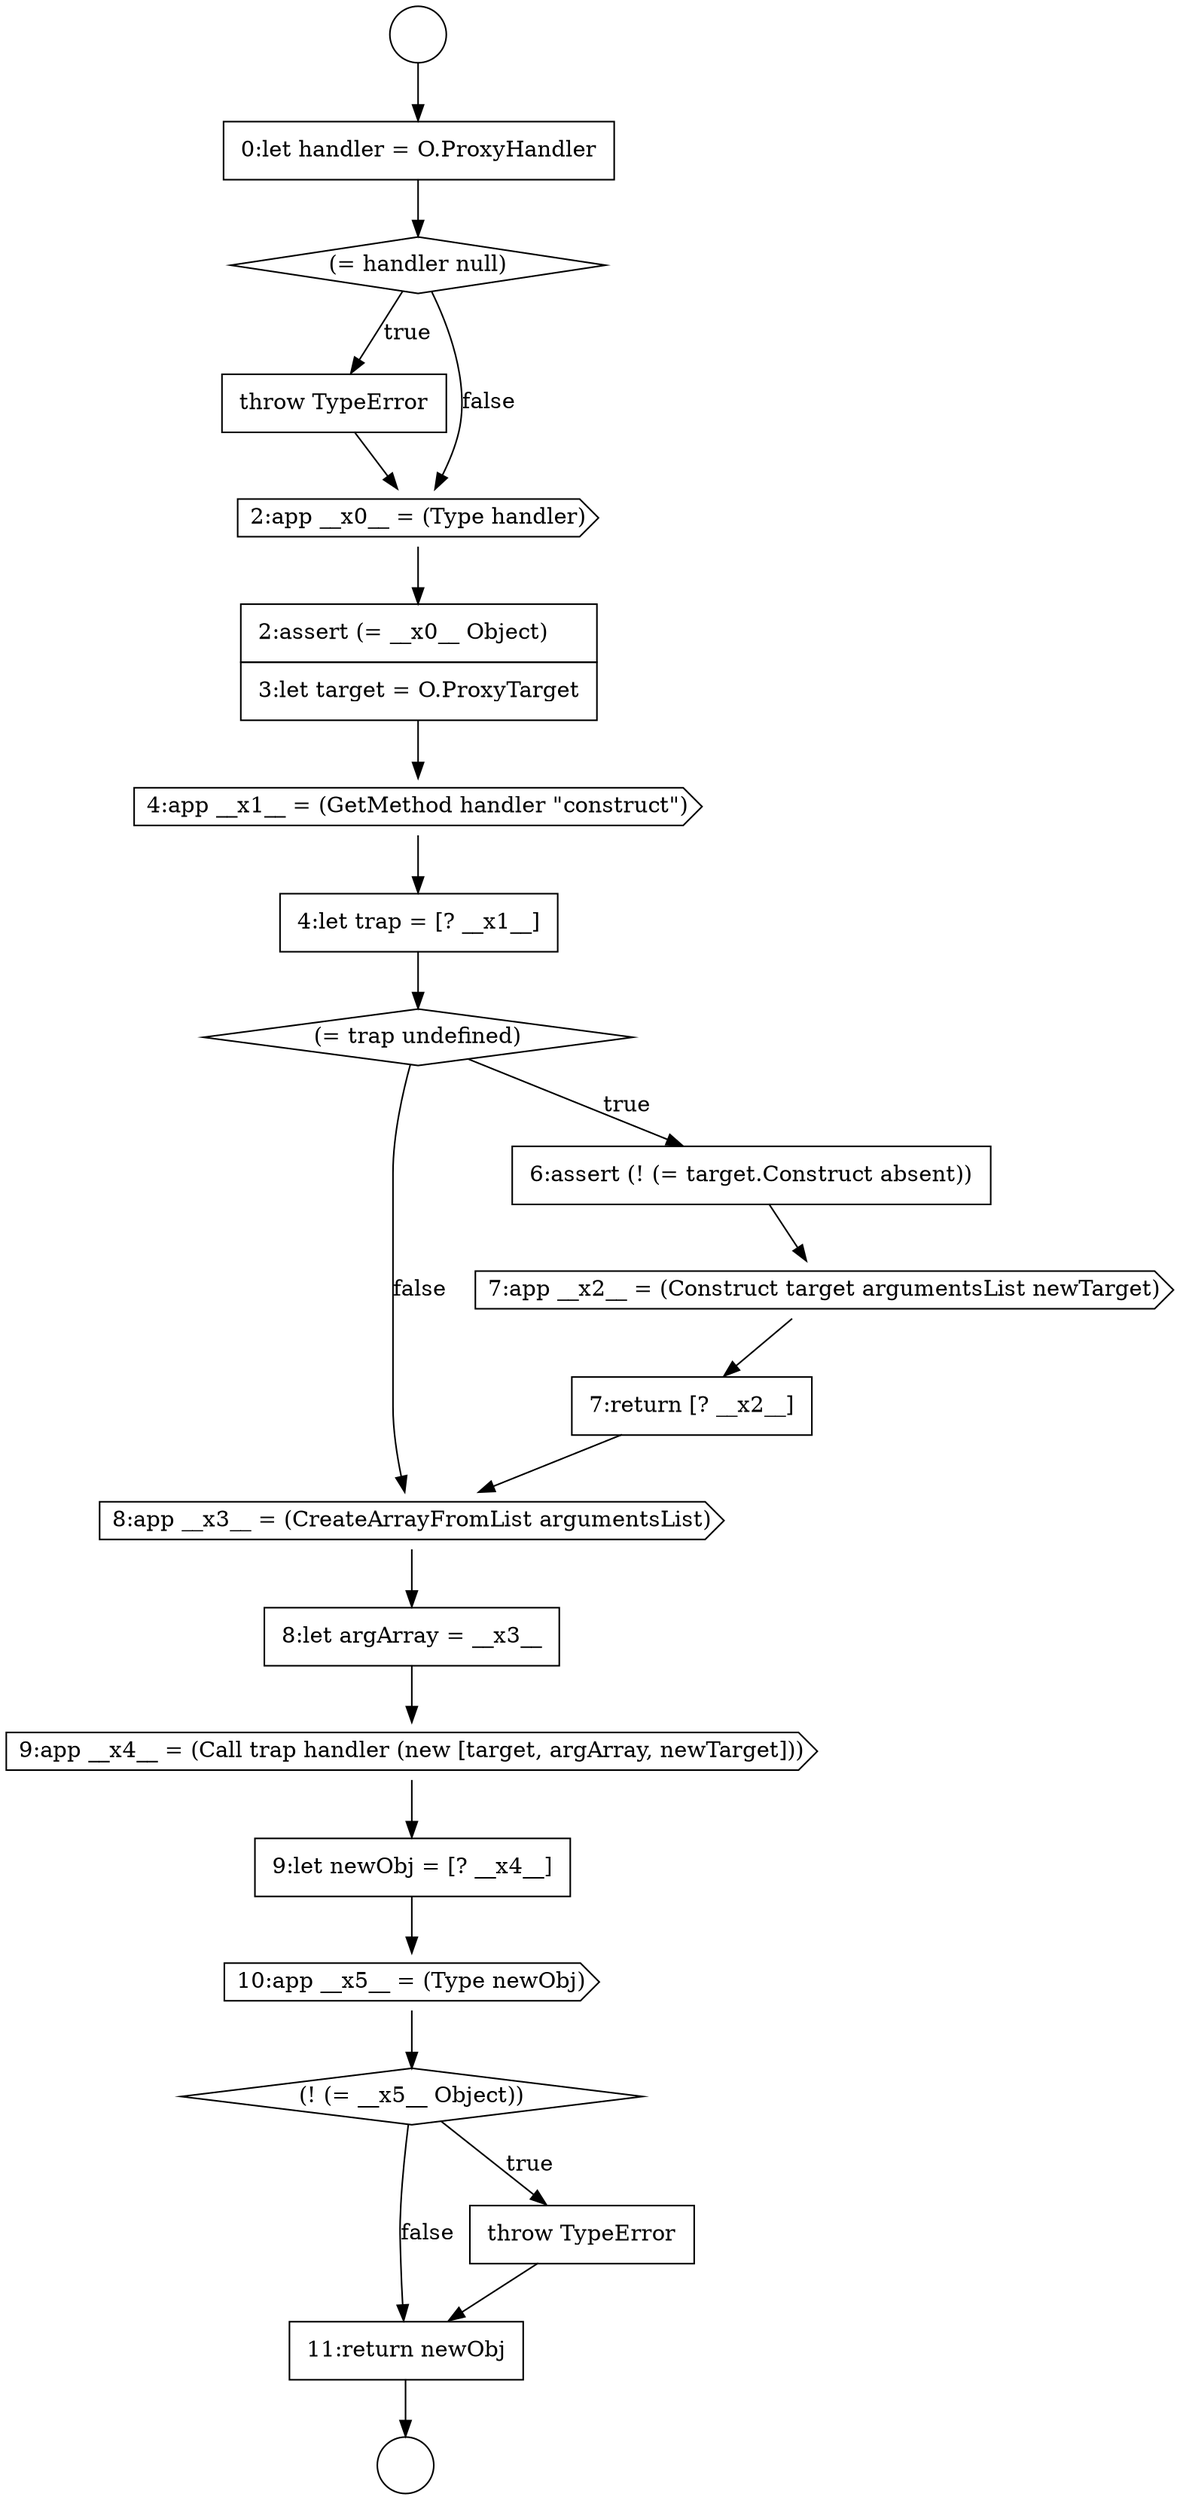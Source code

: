 digraph {
  node3008 [shape=none, margin=0, label=<<font color="black">
    <table border="0" cellborder="1" cellspacing="0" cellpadding="10">
      <tr><td align="left">11:return newObj</td></tr>
    </table>
  </font>> color="black" fillcolor="white" style=filled]
  node3004 [shape=none, margin=0, label=<<font color="black">
    <table border="0" cellborder="1" cellspacing="0" cellpadding="10">
      <tr><td align="left">9:let newObj = [? __x4__]</td></tr>
    </table>
  </font>> color="black" fillcolor="white" style=filled]
  node2989 [shape=circle label=" " color="black" fillcolor="white" style=filled]
  node2996 [shape=none, margin=0, label=<<font color="black">
    <table border="0" cellborder="1" cellspacing="0" cellpadding="10">
      <tr><td align="left">4:let trap = [? __x1__]</td></tr>
    </table>
  </font>> color="black" fillcolor="white" style=filled]
  node3000 [shape=none, margin=0, label=<<font color="black">
    <table border="0" cellborder="1" cellspacing="0" cellpadding="10">
      <tr><td align="left">7:return [? __x2__]</td></tr>
    </table>
  </font>> color="black" fillcolor="white" style=filled]
  node3005 [shape=cds, label=<<font color="black">10:app __x5__ = (Type newObj)</font>> color="black" fillcolor="white" style=filled]
  node2995 [shape=cds, label=<<font color="black">4:app __x1__ = (GetMethod handler &quot;construct&quot;)</font>> color="black" fillcolor="white" style=filled]
  node2991 [shape=diamond, label=<<font color="black">(= handler null)</font>> color="black" fillcolor="white" style=filled]
  node3002 [shape=none, margin=0, label=<<font color="black">
    <table border="0" cellborder="1" cellspacing="0" cellpadding="10">
      <tr><td align="left">8:let argArray = __x3__</td></tr>
    </table>
  </font>> color="black" fillcolor="white" style=filled]
  node3006 [shape=diamond, label=<<font color="black">(! (= __x5__ Object))</font>> color="black" fillcolor="white" style=filled]
  node2999 [shape=cds, label=<<font color="black">7:app __x2__ = (Construct target argumentsList newTarget)</font>> color="black" fillcolor="white" style=filled]
  node2994 [shape=none, margin=0, label=<<font color="black">
    <table border="0" cellborder="1" cellspacing="0" cellpadding="10">
      <tr><td align="left">2:assert (= __x0__ Object)</td></tr>
      <tr><td align="left">3:let target = O.ProxyTarget</td></tr>
    </table>
  </font>> color="black" fillcolor="white" style=filled]
  node2997 [shape=diamond, label=<<font color="black">(= trap undefined)</font>> color="black" fillcolor="white" style=filled]
  node2990 [shape=none, margin=0, label=<<font color="black">
    <table border="0" cellborder="1" cellspacing="0" cellpadding="10">
      <tr><td align="left">0:let handler = O.ProxyHandler</td></tr>
    </table>
  </font>> color="black" fillcolor="white" style=filled]
  node3001 [shape=cds, label=<<font color="black">8:app __x3__ = (CreateArrayFromList argumentsList)</font>> color="black" fillcolor="white" style=filled]
  node2992 [shape=none, margin=0, label=<<font color="black">
    <table border="0" cellborder="1" cellspacing="0" cellpadding="10">
      <tr><td align="left">throw TypeError</td></tr>
    </table>
  </font>> color="black" fillcolor="white" style=filled]
  node3007 [shape=none, margin=0, label=<<font color="black">
    <table border="0" cellborder="1" cellspacing="0" cellpadding="10">
      <tr><td align="left">throw TypeError</td></tr>
    </table>
  </font>> color="black" fillcolor="white" style=filled]
  node2988 [shape=circle label=" " color="black" fillcolor="white" style=filled]
  node3003 [shape=cds, label=<<font color="black">9:app __x4__ = (Call trap handler (new [target, argArray, newTarget]))</font>> color="black" fillcolor="white" style=filled]
  node2998 [shape=none, margin=0, label=<<font color="black">
    <table border="0" cellborder="1" cellspacing="0" cellpadding="10">
      <tr><td align="left">6:assert (! (= target.Construct absent))</td></tr>
    </table>
  </font>> color="black" fillcolor="white" style=filled]
  node2993 [shape=cds, label=<<font color="black">2:app __x0__ = (Type handler)</font>> color="black" fillcolor="white" style=filled]
  node2995 -> node2996 [ color="black"]
  node2998 -> node2999 [ color="black"]
  node3006 -> node3007 [label=<<font color="black">true</font>> color="black"]
  node3006 -> node3008 [label=<<font color="black">false</font>> color="black"]
  node3007 -> node3008 [ color="black"]
  node3005 -> node3006 [ color="black"]
  node2990 -> node2991 [ color="black"]
  node2997 -> node2998 [label=<<font color="black">true</font>> color="black"]
  node2997 -> node3001 [label=<<font color="black">false</font>> color="black"]
  node3000 -> node3001 [ color="black"]
  node3003 -> node3004 [ color="black"]
  node2991 -> node2992 [label=<<font color="black">true</font>> color="black"]
  node2991 -> node2993 [label=<<font color="black">false</font>> color="black"]
  node2994 -> node2995 [ color="black"]
  node3004 -> node3005 [ color="black"]
  node3002 -> node3003 [ color="black"]
  node3008 -> node2989 [ color="black"]
  node2996 -> node2997 [ color="black"]
  node3001 -> node3002 [ color="black"]
  node2988 -> node2990 [ color="black"]
  node2999 -> node3000 [ color="black"]
  node2992 -> node2993 [ color="black"]
  node2993 -> node2994 [ color="black"]
}
